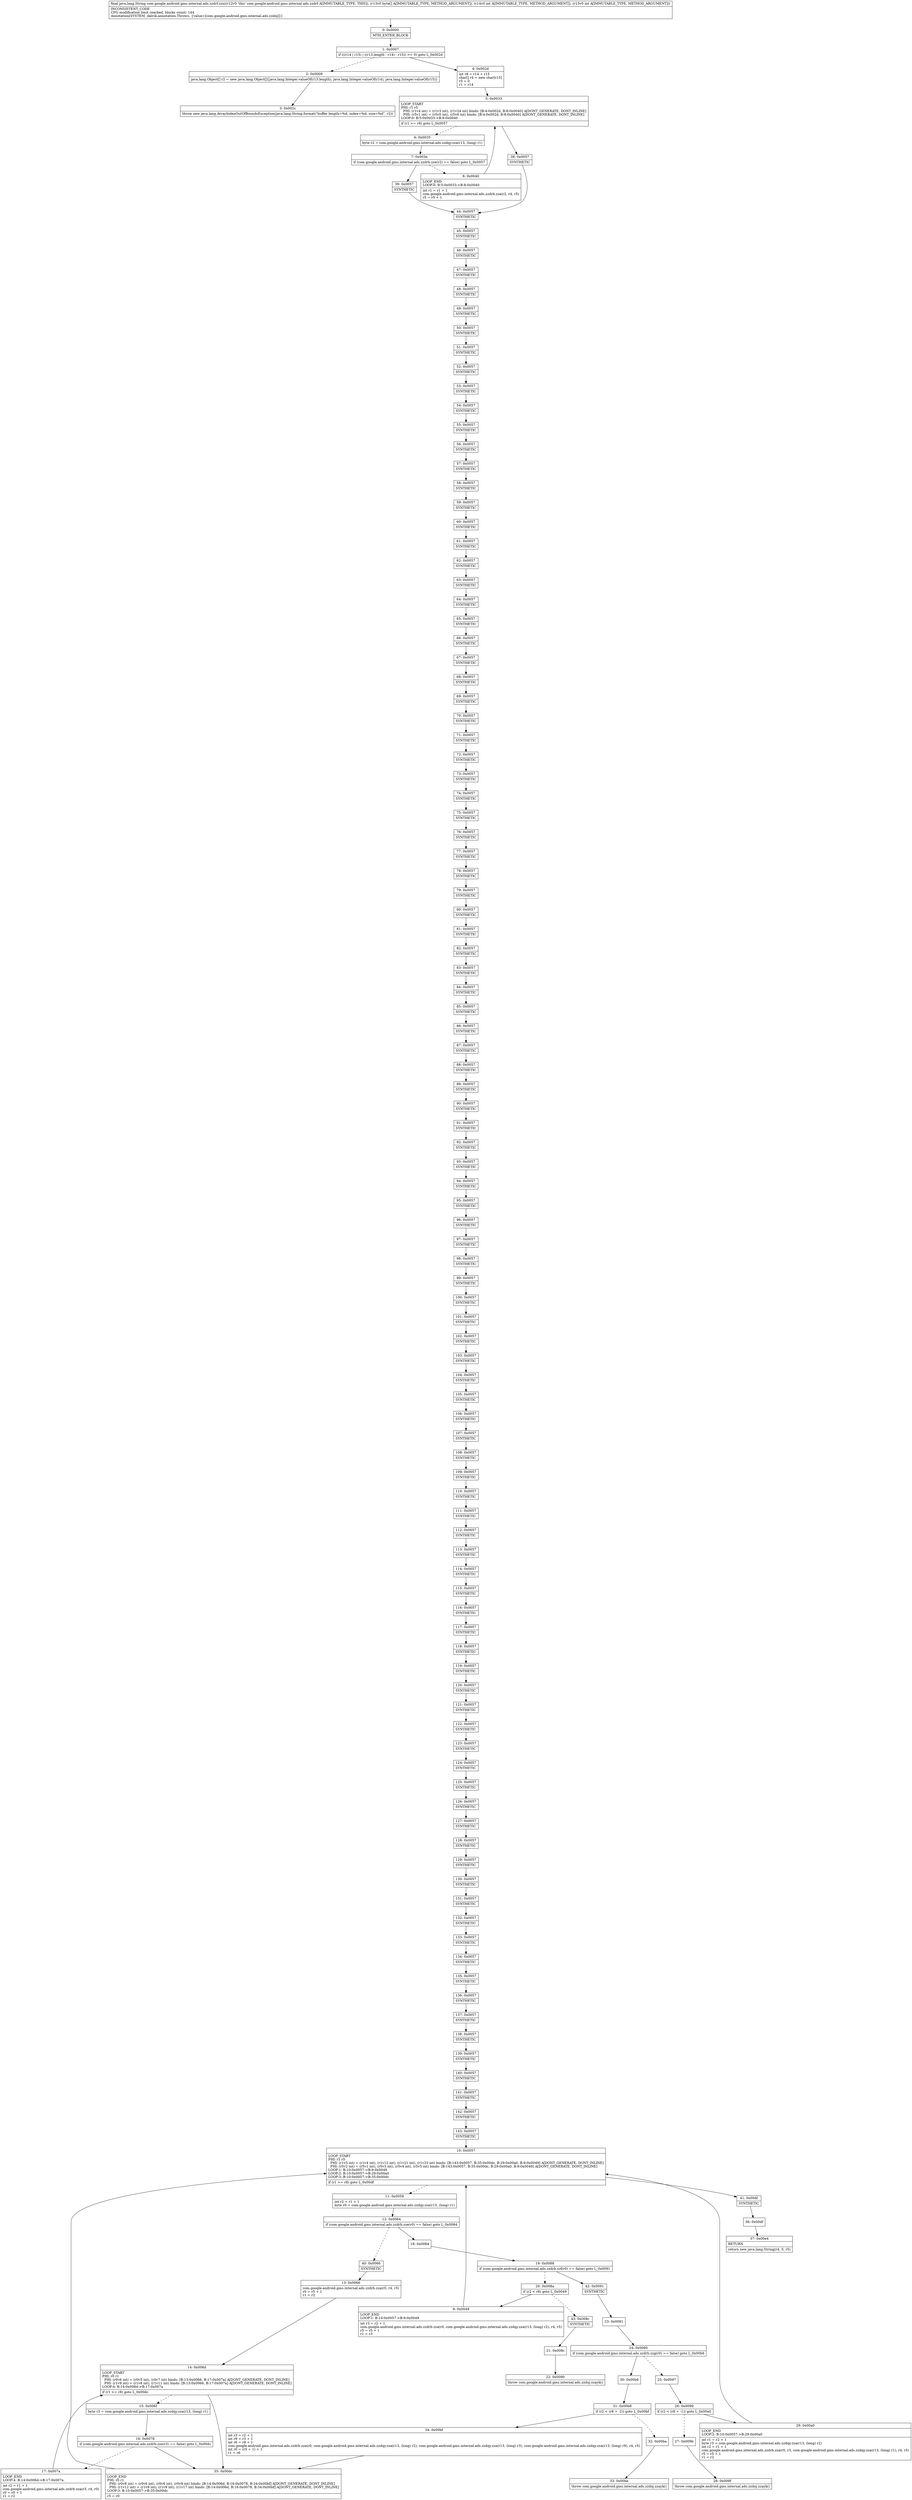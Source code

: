 digraph "CFG forcom.google.android.gms.internal.ads.zzdrf.zzn([BII)Ljava\/lang\/String;" {
Node_0 [shape=record,label="{0\:\ 0x0000|MTH_ENTER_BLOCK\l}"];
Node_1 [shape=record,label="{1\:\ 0x0007|if (((r14 \| r15) \| ((r13.length \- r14) \- r15)) \>= 0) goto L_0x002d\l}"];
Node_2 [shape=record,label="{2\:\ 0x0009|java.lang.Object[] r2 = new java.lang.Object[]\{java.lang.Integer.valueOf(r13.length), java.lang.Integer.valueOf(r14), java.lang.Integer.valueOf(r15)\}\l}"];
Node_3 [shape=record,label="{3\:\ 0x002c|throw new java.lang.ArrayIndexOutOfBoundsException(java.lang.String.format(\"buffer length=%d, index=%d, size=%d\", r2))\l}"];
Node_4 [shape=record,label="{4\:\ 0x002d|int r8 = r14 + r15\lchar[] r4 = new char[r15]\lr5 = 0\lr1 = r14\l}"];
Node_5 [shape=record,label="{5\:\ 0x0033|LOOP_START\lPHI: r1 r5 \l  PHI: (r1v4 int) = (r1v3 int), (r1v24 int) binds: [B:4:0x002d, B:8:0x0040] A[DONT_GENERATE, DONT_INLINE]\l  PHI: (r5v1 int) = (r5v0 int), (r5v6 int) binds: [B:4:0x002d, B:8:0x0040] A[DONT_GENERATE, DONT_INLINE]\lLOOP:0: B:5:0x0033\-\>B:8:0x0040\l|if (r1 \>= r8) goto L_0x0057\l}"];
Node_6 [shape=record,label="{6\:\ 0x0035|byte r2 = com.google.android.gms.internal.ads.zzdqy.zza(r13, (long) r1)\l}"];
Node_7 [shape=record,label="{7\:\ 0x003e|if (com.google.android.gms.internal.ads.zzdrb.zze(r2) == false) goto L_0x0057\l}"];
Node_8 [shape=record,label="{8\:\ 0x0040|LOOP_END\lLOOP:0: B:5:0x0033\-\>B:8:0x0040\l|int r1 = r1 + 1\lcom.google.android.gms.internal.ads.zzdrb.zza(r2, r4, r5)\lr5 = r5 + 1\l}"];
Node_9 [shape=record,label="{9\:\ 0x0049|LOOP_END\lLOOP:1: B:10:0x0057\-\>B:9:0x0049\l|int r3 = r2 + 1\lcom.google.android.gms.internal.ads.zzdrb.zza(r0, com.google.android.gms.internal.ads.zzdqy.zza(r13, (long) r2), r4, r5)\lr5 = r5 + 1\lr1 = r3\l}"];
Node_10 [shape=record,label="{10\:\ 0x0057|LOOP_START\lPHI: r1 r5 \l  PHI: (r1v5 int) = (r1v4 int), (r1v12 int), (r1v21 int), (r1v23 int) binds: [B:143:0x0057, B:35:0x00dc, B:29:0x00a0, B:9:0x0049] A[DONT_GENERATE, DONT_INLINE]\l  PHI: (r5v2 int) = (r5v1 int), (r5v3 int), (r5v4 int), (r5v5 int) binds: [B:143:0x0057, B:35:0x00dc, B:29:0x00a0, B:9:0x0049] A[DONT_GENERATE, DONT_INLINE]\lLOOP:1: B:10:0x0057\-\>B:9:0x0049\lLOOP:2: B:10:0x0057\-\>B:29:0x00a0\lLOOP:3: B:10:0x0057\-\>B:35:0x00dc\l|if (r1 \>= r8) goto L_0x00df\l}"];
Node_11 [shape=record,label="{11\:\ 0x0059|int r2 = r1 + 1\lbyte r0 = com.google.android.gms.internal.ads.zzdqy.zza(r13, (long) r1)\l}"];
Node_12 [shape=record,label="{12\:\ 0x0064|if (com.google.android.gms.internal.ads.zzdrb.zze(r0) == false) goto L_0x0084\l}"];
Node_13 [shape=record,label="{13\:\ 0x0066|com.google.android.gms.internal.ads.zzdrb.zza(r0, r4, r5)\lr0 = r5 + 1\lr1 = r2\l}"];
Node_14 [shape=record,label="{14\:\ 0x006d|LOOP_START\lPHI: r0 r1 \l  PHI: (r0v6 int) = (r0v5 int), (r0v7 int) binds: [B:13:0x0066, B:17:0x007a] A[DONT_GENERATE, DONT_INLINE]\l  PHI: (r1v9 int) = (r1v8 int), (r1v11 int) binds: [B:13:0x0066, B:17:0x007a] A[DONT_GENERATE, DONT_INLINE]\lLOOP:4: B:14:0x006d\-\>B:17:0x007a\l|if (r1 \>= r8) goto L_0x00dc\l}"];
Node_15 [shape=record,label="{15\:\ 0x006f|byte r3 = com.google.android.gms.internal.ads.zzdqy.zza(r13, (long) r1)\l}"];
Node_16 [shape=record,label="{16\:\ 0x0078|if (com.google.android.gms.internal.ads.zzdrb.zze(r3) == false) goto L_0x00dc\l}"];
Node_17 [shape=record,label="{17\:\ 0x007a|LOOP_END\lLOOP:4: B:14:0x006d\-\>B:17:0x007a\l|int r2 = r1 + 1\lcom.google.android.gms.internal.ads.zzdrb.zza(r3, r4, r0)\lr0 = r0 + 1\lr1 = r2\l}"];
Node_18 [shape=record,label="{18\:\ 0x0084}"];
Node_19 [shape=record,label="{19\:\ 0x0088|if (com.google.android.gms.internal.ads.zzdrb.zzf(r0) == false) goto L_0x0091\l}"];
Node_20 [shape=record,label="{20\:\ 0x008a|if (r2 \< r8) goto L_0x0049\l}"];
Node_21 [shape=record,label="{21\:\ 0x008c}"];
Node_22 [shape=record,label="{22\:\ 0x0090|throw com.google.android.gms.internal.ads.zzdoj.zzayk()\l}"];
Node_23 [shape=record,label="{23\:\ 0x0091}"];
Node_24 [shape=record,label="{24\:\ 0x0095|if (com.google.android.gms.internal.ads.zzdrb.zzg(r0) == false) goto L_0x00b6\l}"];
Node_25 [shape=record,label="{25\:\ 0x0097}"];
Node_26 [shape=record,label="{26\:\ 0x0099|if (r2 \< (r8 + \-1)) goto L_0x00a0\l}"];
Node_27 [shape=record,label="{27\:\ 0x009b}"];
Node_28 [shape=record,label="{28\:\ 0x009f|throw com.google.android.gms.internal.ads.zzdoj.zzayk()\l}"];
Node_29 [shape=record,label="{29\:\ 0x00a0|LOOP_END\lLOOP:2: B:10:0x0057\-\>B:29:0x00a0\l|int r1 = r2 + 1\lbyte r3 = com.google.android.gms.internal.ads.zzdqy.zza(r13, (long) r2)\lint r2 = r1 + 1\lcom.google.android.gms.internal.ads.zzdrb.zza(r0, r3, com.google.android.gms.internal.ads.zzdqy.zza(r13, (long) r1), r4, r5)\lr5 = r5 + 1\lr1 = r2\l}"];
Node_30 [shape=record,label="{30\:\ 0x00b6}"];
Node_31 [shape=record,label="{31\:\ 0x00b8|if (r2 \< (r8 + \-2)) goto L_0x00bf\l}"];
Node_32 [shape=record,label="{32\:\ 0x00ba}"];
Node_33 [shape=record,label="{33\:\ 0x00be|throw com.google.android.gms.internal.ads.zzdoj.zzayk()\l}"];
Node_34 [shape=record,label="{34\:\ 0x00bf|int r3 = r2 + 1\lint r9 = r3 + 1\lint r6 = r9 + 1\lcom.google.android.gms.internal.ads.zzdrb.zza(r0, com.google.android.gms.internal.ads.zzdqy.zza(r13, (long) r2), com.google.android.gms.internal.ads.zzdqy.zza(r13, (long) r3), com.google.android.gms.internal.ads.zzdqy.zza(r13, (long) r9), r4, r5)\lint r0 = (r5 + 1) + 1\lr1 = r6\l}"];
Node_35 [shape=record,label="{35\:\ 0x00dc|LOOP_END\lPHI: r0 r1 \l  PHI: (r0v8 int) = (r0v6 int), (r0v6 int), (r0v9 int) binds: [B:14:0x006d, B:16:0x0078, B:34:0x00bf] A[DONT_GENERATE, DONT_INLINE]\l  PHI: (r1v12 int) = (r1v9 int), (r1v9 int), (r1v17 int) binds: [B:14:0x006d, B:16:0x0078, B:34:0x00bf] A[DONT_GENERATE, DONT_INLINE]\lLOOP:3: B:10:0x0057\-\>B:35:0x00dc\l|r5 = r0\l}"];
Node_36 [shape=record,label="{36\:\ 0x00df}"];
Node_37 [shape=record,label="{37\:\ 0x00e4|RETURN\l|return new java.lang.String(r4, 0, r5)\l}"];
Node_38 [shape=record,label="{38\:\ 0x0057|SYNTHETIC\l}"];
Node_39 [shape=record,label="{39\:\ 0x0057|SYNTHETIC\l}"];
Node_40 [shape=record,label="{40\:\ 0x0066|SYNTHETIC\l}"];
Node_41 [shape=record,label="{41\:\ 0x00df|SYNTHETIC\l}"];
Node_42 [shape=record,label="{42\:\ 0x0091|SYNTHETIC\l}"];
Node_43 [shape=record,label="{43\:\ 0x008c|SYNTHETIC\l}"];
Node_44 [shape=record,label="{44\:\ 0x0057|SYNTHETIC\l}"];
Node_45 [shape=record,label="{45\:\ 0x0057|SYNTHETIC\l}"];
Node_46 [shape=record,label="{46\:\ 0x0057|SYNTHETIC\l}"];
Node_47 [shape=record,label="{47\:\ 0x0057|SYNTHETIC\l}"];
Node_48 [shape=record,label="{48\:\ 0x0057|SYNTHETIC\l}"];
Node_49 [shape=record,label="{49\:\ 0x0057|SYNTHETIC\l}"];
Node_50 [shape=record,label="{50\:\ 0x0057|SYNTHETIC\l}"];
Node_51 [shape=record,label="{51\:\ 0x0057|SYNTHETIC\l}"];
Node_52 [shape=record,label="{52\:\ 0x0057|SYNTHETIC\l}"];
Node_53 [shape=record,label="{53\:\ 0x0057|SYNTHETIC\l}"];
Node_54 [shape=record,label="{54\:\ 0x0057|SYNTHETIC\l}"];
Node_55 [shape=record,label="{55\:\ 0x0057|SYNTHETIC\l}"];
Node_56 [shape=record,label="{56\:\ 0x0057|SYNTHETIC\l}"];
Node_57 [shape=record,label="{57\:\ 0x0057|SYNTHETIC\l}"];
Node_58 [shape=record,label="{58\:\ 0x0057|SYNTHETIC\l}"];
Node_59 [shape=record,label="{59\:\ 0x0057|SYNTHETIC\l}"];
Node_60 [shape=record,label="{60\:\ 0x0057|SYNTHETIC\l}"];
Node_61 [shape=record,label="{61\:\ 0x0057|SYNTHETIC\l}"];
Node_62 [shape=record,label="{62\:\ 0x0057|SYNTHETIC\l}"];
Node_63 [shape=record,label="{63\:\ 0x0057|SYNTHETIC\l}"];
Node_64 [shape=record,label="{64\:\ 0x0057|SYNTHETIC\l}"];
Node_65 [shape=record,label="{65\:\ 0x0057|SYNTHETIC\l}"];
Node_66 [shape=record,label="{66\:\ 0x0057|SYNTHETIC\l}"];
Node_67 [shape=record,label="{67\:\ 0x0057|SYNTHETIC\l}"];
Node_68 [shape=record,label="{68\:\ 0x0057|SYNTHETIC\l}"];
Node_69 [shape=record,label="{69\:\ 0x0057|SYNTHETIC\l}"];
Node_70 [shape=record,label="{70\:\ 0x0057|SYNTHETIC\l}"];
Node_71 [shape=record,label="{71\:\ 0x0057|SYNTHETIC\l}"];
Node_72 [shape=record,label="{72\:\ 0x0057|SYNTHETIC\l}"];
Node_73 [shape=record,label="{73\:\ 0x0057|SYNTHETIC\l}"];
Node_74 [shape=record,label="{74\:\ 0x0057|SYNTHETIC\l}"];
Node_75 [shape=record,label="{75\:\ 0x0057|SYNTHETIC\l}"];
Node_76 [shape=record,label="{76\:\ 0x0057|SYNTHETIC\l}"];
Node_77 [shape=record,label="{77\:\ 0x0057|SYNTHETIC\l}"];
Node_78 [shape=record,label="{78\:\ 0x0057|SYNTHETIC\l}"];
Node_79 [shape=record,label="{79\:\ 0x0057|SYNTHETIC\l}"];
Node_80 [shape=record,label="{80\:\ 0x0057|SYNTHETIC\l}"];
Node_81 [shape=record,label="{81\:\ 0x0057|SYNTHETIC\l}"];
Node_82 [shape=record,label="{82\:\ 0x0057|SYNTHETIC\l}"];
Node_83 [shape=record,label="{83\:\ 0x0057|SYNTHETIC\l}"];
Node_84 [shape=record,label="{84\:\ 0x0057|SYNTHETIC\l}"];
Node_85 [shape=record,label="{85\:\ 0x0057|SYNTHETIC\l}"];
Node_86 [shape=record,label="{86\:\ 0x0057|SYNTHETIC\l}"];
Node_87 [shape=record,label="{87\:\ 0x0057|SYNTHETIC\l}"];
Node_88 [shape=record,label="{88\:\ 0x0057|SYNTHETIC\l}"];
Node_89 [shape=record,label="{89\:\ 0x0057|SYNTHETIC\l}"];
Node_90 [shape=record,label="{90\:\ 0x0057|SYNTHETIC\l}"];
Node_91 [shape=record,label="{91\:\ 0x0057|SYNTHETIC\l}"];
Node_92 [shape=record,label="{92\:\ 0x0057|SYNTHETIC\l}"];
Node_93 [shape=record,label="{93\:\ 0x0057|SYNTHETIC\l}"];
Node_94 [shape=record,label="{94\:\ 0x0057|SYNTHETIC\l}"];
Node_95 [shape=record,label="{95\:\ 0x0057|SYNTHETIC\l}"];
Node_96 [shape=record,label="{96\:\ 0x0057|SYNTHETIC\l}"];
Node_97 [shape=record,label="{97\:\ 0x0057|SYNTHETIC\l}"];
Node_98 [shape=record,label="{98\:\ 0x0057|SYNTHETIC\l}"];
Node_99 [shape=record,label="{99\:\ 0x0057|SYNTHETIC\l}"];
Node_100 [shape=record,label="{100\:\ 0x0057|SYNTHETIC\l}"];
Node_101 [shape=record,label="{101\:\ 0x0057|SYNTHETIC\l}"];
Node_102 [shape=record,label="{102\:\ 0x0057|SYNTHETIC\l}"];
Node_103 [shape=record,label="{103\:\ 0x0057|SYNTHETIC\l}"];
Node_104 [shape=record,label="{104\:\ 0x0057|SYNTHETIC\l}"];
Node_105 [shape=record,label="{105\:\ 0x0057|SYNTHETIC\l}"];
Node_106 [shape=record,label="{106\:\ 0x0057|SYNTHETIC\l}"];
Node_107 [shape=record,label="{107\:\ 0x0057|SYNTHETIC\l}"];
Node_108 [shape=record,label="{108\:\ 0x0057|SYNTHETIC\l}"];
Node_109 [shape=record,label="{109\:\ 0x0057|SYNTHETIC\l}"];
Node_110 [shape=record,label="{110\:\ 0x0057|SYNTHETIC\l}"];
Node_111 [shape=record,label="{111\:\ 0x0057|SYNTHETIC\l}"];
Node_112 [shape=record,label="{112\:\ 0x0057|SYNTHETIC\l}"];
Node_113 [shape=record,label="{113\:\ 0x0057|SYNTHETIC\l}"];
Node_114 [shape=record,label="{114\:\ 0x0057|SYNTHETIC\l}"];
Node_115 [shape=record,label="{115\:\ 0x0057|SYNTHETIC\l}"];
Node_116 [shape=record,label="{116\:\ 0x0057|SYNTHETIC\l}"];
Node_117 [shape=record,label="{117\:\ 0x0057|SYNTHETIC\l}"];
Node_118 [shape=record,label="{118\:\ 0x0057|SYNTHETIC\l}"];
Node_119 [shape=record,label="{119\:\ 0x0057|SYNTHETIC\l}"];
Node_120 [shape=record,label="{120\:\ 0x0057|SYNTHETIC\l}"];
Node_121 [shape=record,label="{121\:\ 0x0057|SYNTHETIC\l}"];
Node_122 [shape=record,label="{122\:\ 0x0057|SYNTHETIC\l}"];
Node_123 [shape=record,label="{123\:\ 0x0057|SYNTHETIC\l}"];
Node_124 [shape=record,label="{124\:\ 0x0057|SYNTHETIC\l}"];
Node_125 [shape=record,label="{125\:\ 0x0057|SYNTHETIC\l}"];
Node_126 [shape=record,label="{126\:\ 0x0057|SYNTHETIC\l}"];
Node_127 [shape=record,label="{127\:\ 0x0057|SYNTHETIC\l}"];
Node_128 [shape=record,label="{128\:\ 0x0057|SYNTHETIC\l}"];
Node_129 [shape=record,label="{129\:\ 0x0057|SYNTHETIC\l}"];
Node_130 [shape=record,label="{130\:\ 0x0057|SYNTHETIC\l}"];
Node_131 [shape=record,label="{131\:\ 0x0057|SYNTHETIC\l}"];
Node_132 [shape=record,label="{132\:\ 0x0057|SYNTHETIC\l}"];
Node_133 [shape=record,label="{133\:\ 0x0057|SYNTHETIC\l}"];
Node_134 [shape=record,label="{134\:\ 0x0057|SYNTHETIC\l}"];
Node_135 [shape=record,label="{135\:\ 0x0057|SYNTHETIC\l}"];
Node_136 [shape=record,label="{136\:\ 0x0057|SYNTHETIC\l}"];
Node_137 [shape=record,label="{137\:\ 0x0057|SYNTHETIC\l}"];
Node_138 [shape=record,label="{138\:\ 0x0057|SYNTHETIC\l}"];
Node_139 [shape=record,label="{139\:\ 0x0057|SYNTHETIC\l}"];
Node_140 [shape=record,label="{140\:\ 0x0057|SYNTHETIC\l}"];
Node_141 [shape=record,label="{141\:\ 0x0057|SYNTHETIC\l}"];
Node_142 [shape=record,label="{142\:\ 0x0057|SYNTHETIC\l}"];
Node_143 [shape=record,label="{143\:\ 0x0057|SYNTHETIC\l}"];
MethodNode[shape=record,label="{final java.lang.String com.google.android.gms.internal.ads.zzdrf.zzn((r12v0 'this' com.google.android.gms.internal.ads.zzdrf A[IMMUTABLE_TYPE, THIS]), (r13v0 byte[] A[IMMUTABLE_TYPE, METHOD_ARGUMENT]), (r14v0 int A[IMMUTABLE_TYPE, METHOD_ARGUMENT]), (r15v0 int A[IMMUTABLE_TYPE, METHOD_ARGUMENT]))  | INCONSISTENT_CODE\lCFG modification limit reached, blocks count: 144\lAnnotation[SYSTEM, dalvik.annotation.Throws, \{value=[com.google.android.gms.internal.ads.zzdoj]\}]\l}"];
MethodNode -> Node_0;
Node_0 -> Node_1;
Node_1 -> Node_2[style=dashed];
Node_1 -> Node_4;
Node_2 -> Node_3;
Node_4 -> Node_5;
Node_5 -> Node_6[style=dashed];
Node_5 -> Node_38;
Node_6 -> Node_7;
Node_7 -> Node_8[style=dashed];
Node_7 -> Node_39;
Node_8 -> Node_5;
Node_9 -> Node_10;
Node_10 -> Node_11[style=dashed];
Node_10 -> Node_41;
Node_11 -> Node_12;
Node_12 -> Node_18;
Node_12 -> Node_40[style=dashed];
Node_13 -> Node_14;
Node_14 -> Node_15[style=dashed];
Node_14 -> Node_35;
Node_15 -> Node_16;
Node_16 -> Node_17[style=dashed];
Node_16 -> Node_35;
Node_17 -> Node_14;
Node_18 -> Node_19;
Node_19 -> Node_20[style=dashed];
Node_19 -> Node_42;
Node_20 -> Node_9;
Node_20 -> Node_43[style=dashed];
Node_21 -> Node_22;
Node_23 -> Node_24;
Node_24 -> Node_25[style=dashed];
Node_24 -> Node_30;
Node_25 -> Node_26;
Node_26 -> Node_27[style=dashed];
Node_26 -> Node_29;
Node_27 -> Node_28;
Node_29 -> Node_10;
Node_30 -> Node_31;
Node_31 -> Node_32[style=dashed];
Node_31 -> Node_34;
Node_32 -> Node_33;
Node_34 -> Node_35;
Node_35 -> Node_10;
Node_36 -> Node_37;
Node_38 -> Node_44;
Node_39 -> Node_44;
Node_40 -> Node_13;
Node_41 -> Node_36;
Node_42 -> Node_23;
Node_43 -> Node_21;
Node_44 -> Node_45;
Node_45 -> Node_46;
Node_46 -> Node_47;
Node_47 -> Node_48;
Node_48 -> Node_49;
Node_49 -> Node_50;
Node_50 -> Node_51;
Node_51 -> Node_52;
Node_52 -> Node_53;
Node_53 -> Node_54;
Node_54 -> Node_55;
Node_55 -> Node_56;
Node_56 -> Node_57;
Node_57 -> Node_58;
Node_58 -> Node_59;
Node_59 -> Node_60;
Node_60 -> Node_61;
Node_61 -> Node_62;
Node_62 -> Node_63;
Node_63 -> Node_64;
Node_64 -> Node_65;
Node_65 -> Node_66;
Node_66 -> Node_67;
Node_67 -> Node_68;
Node_68 -> Node_69;
Node_69 -> Node_70;
Node_70 -> Node_71;
Node_71 -> Node_72;
Node_72 -> Node_73;
Node_73 -> Node_74;
Node_74 -> Node_75;
Node_75 -> Node_76;
Node_76 -> Node_77;
Node_77 -> Node_78;
Node_78 -> Node_79;
Node_79 -> Node_80;
Node_80 -> Node_81;
Node_81 -> Node_82;
Node_82 -> Node_83;
Node_83 -> Node_84;
Node_84 -> Node_85;
Node_85 -> Node_86;
Node_86 -> Node_87;
Node_87 -> Node_88;
Node_88 -> Node_89;
Node_89 -> Node_90;
Node_90 -> Node_91;
Node_91 -> Node_92;
Node_92 -> Node_93;
Node_93 -> Node_94;
Node_94 -> Node_95;
Node_95 -> Node_96;
Node_96 -> Node_97;
Node_97 -> Node_98;
Node_98 -> Node_99;
Node_99 -> Node_100;
Node_100 -> Node_101;
Node_101 -> Node_102;
Node_102 -> Node_103;
Node_103 -> Node_104;
Node_104 -> Node_105;
Node_105 -> Node_106;
Node_106 -> Node_107;
Node_107 -> Node_108;
Node_108 -> Node_109;
Node_109 -> Node_110;
Node_110 -> Node_111;
Node_111 -> Node_112;
Node_112 -> Node_113;
Node_113 -> Node_114;
Node_114 -> Node_115;
Node_115 -> Node_116;
Node_116 -> Node_117;
Node_117 -> Node_118;
Node_118 -> Node_119;
Node_119 -> Node_120;
Node_120 -> Node_121;
Node_121 -> Node_122;
Node_122 -> Node_123;
Node_123 -> Node_124;
Node_124 -> Node_125;
Node_125 -> Node_126;
Node_126 -> Node_127;
Node_127 -> Node_128;
Node_128 -> Node_129;
Node_129 -> Node_130;
Node_130 -> Node_131;
Node_131 -> Node_132;
Node_132 -> Node_133;
Node_133 -> Node_134;
Node_134 -> Node_135;
Node_135 -> Node_136;
Node_136 -> Node_137;
Node_137 -> Node_138;
Node_138 -> Node_139;
Node_139 -> Node_140;
Node_140 -> Node_141;
Node_141 -> Node_142;
Node_142 -> Node_143;
Node_143 -> Node_10;
}

